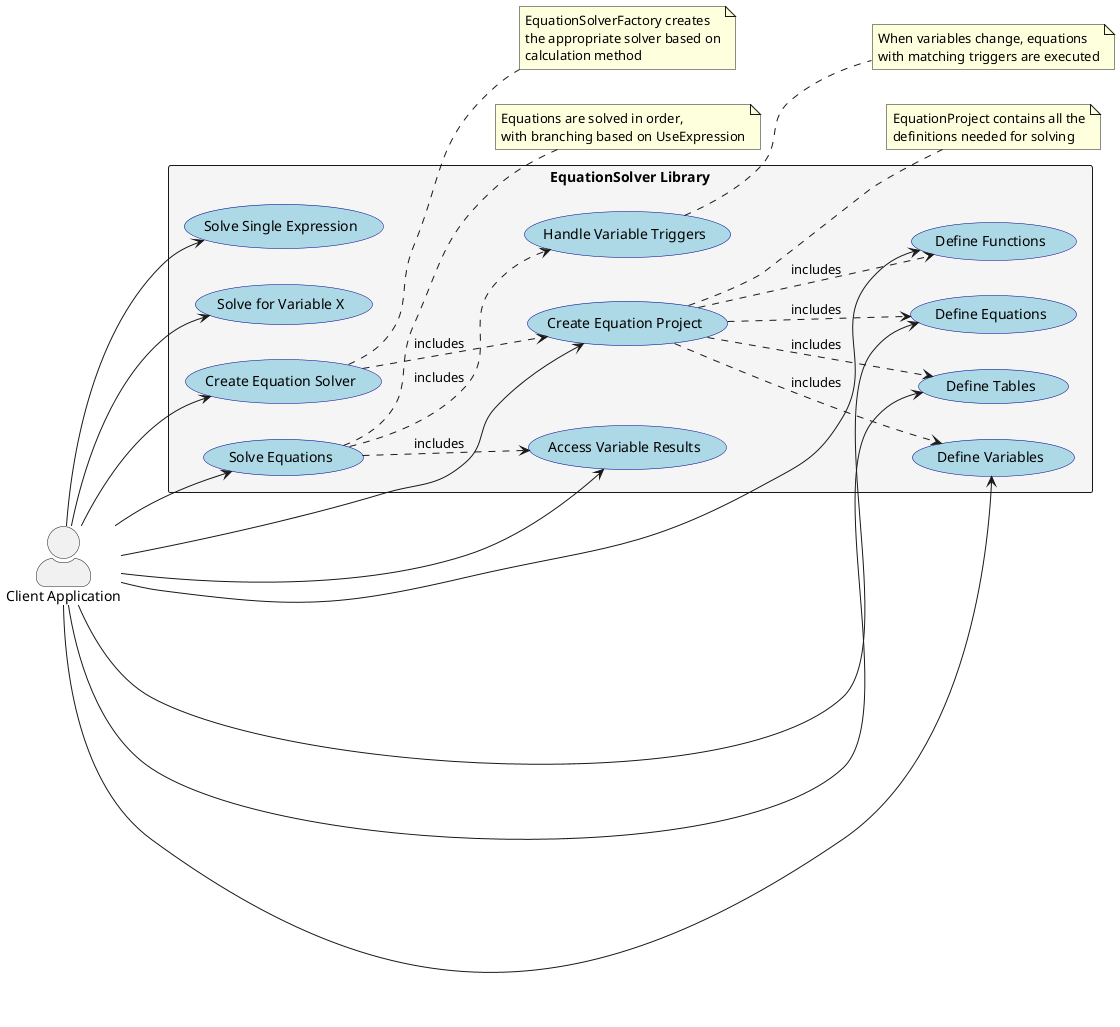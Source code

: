 @startuml EquationSolver Use Case Diagram

skinparam actorStyle awesome
skinparam usecaseBackgroundColor LightBlue
skinparam usecaseBorderColor DarkBlue
skinparam packageBackgroundColor WhiteSmoke

left to right direction

actor "Client Application" as Client

rectangle "EquationSolver Library" {
  usecase "Create Equation Project" as UC1
  usecase "Define Variables" as UC2
  usecase "Define Equations" as UC3
  usecase "Define Functions" as UC4
  usecase "Define Tables" as UC5
  usecase "Create Equation Solver" as UC6
  usecase "Solve Equations" as UC7
  usecase "Access Variable Results" as UC8
  usecase "Handle Variable Triggers" as UC9
  usecase "Solve Single Expression" as UC10
  usecase "Solve for Variable X" as UC11
}

Client --> UC1
Client --> UC2
Client --> UC3
Client --> UC4
Client --> UC5
Client --> UC6
Client --> UC7
Client --> UC8
Client --> UC10
Client --> UC11

UC1 ..> UC2 : includes
UC1 ..> UC3 : includes
UC1 ..> UC4 : includes
UC1 ..> UC5 : includes
UC6 ..> UC1 : includes
UC7 ..> UC9 : includes
UC7 ..> UC8 : includes

note right of UC1
  EquationProject contains all the
  definitions needed for solving
end note

note right of UC6
  EquationSolverFactory creates
  the appropriate solver based on
  calculation method
end note

note right of UC7
  Equations are solved in order,
  with branching based on UseExpression
end note

note right of UC9
  When variables change, equations
  with matching triggers are executed
end note

@enduml